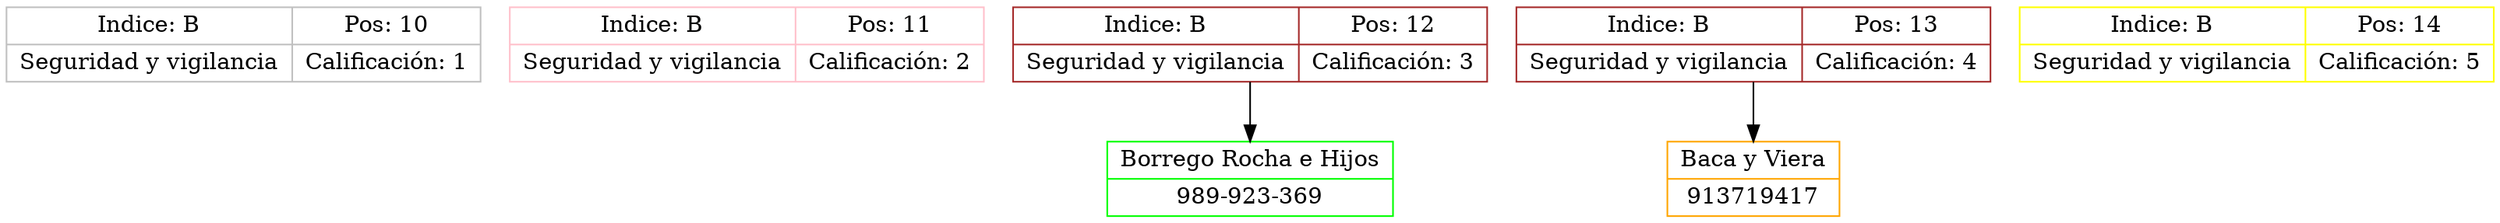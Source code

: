 digraph Daniel2{
node[shape=record];
node10[color=gray, fillcolor=pink, label="{Indice: B|Seguridad y vigilancia}|{Pos: 10|Calificación: 1}"];
node11[color=pink, fillcolor=red, label="{Indice: B|Seguridad y vigilancia}|{Pos: 11|Calificación: 2}"];
node12[color=brown, fillcolor=yellow, label="{Indice: B|Seguridad y vigilancia}|{Pos: 12|Calificación: 3}"];
node0xc00018a1e0[color=green, label="{Borrego Rocha e Hijos|989-923-369}"];
node12->node0xc00018a1e0;
node13[color=brown, fillcolor=orange, label="{Indice: B|Seguridad y vigilancia}|{Pos: 13|Calificación: 4}"];
node0xc00018a240[color=orange, label="{Baca y Viera|913719417}"];
node13->node0xc00018a240;
node14[color=yellow, fillcolor=violet, label="{Indice: B|Seguridad y vigilancia}|{Pos: 14|Calificación: 5}"];
}